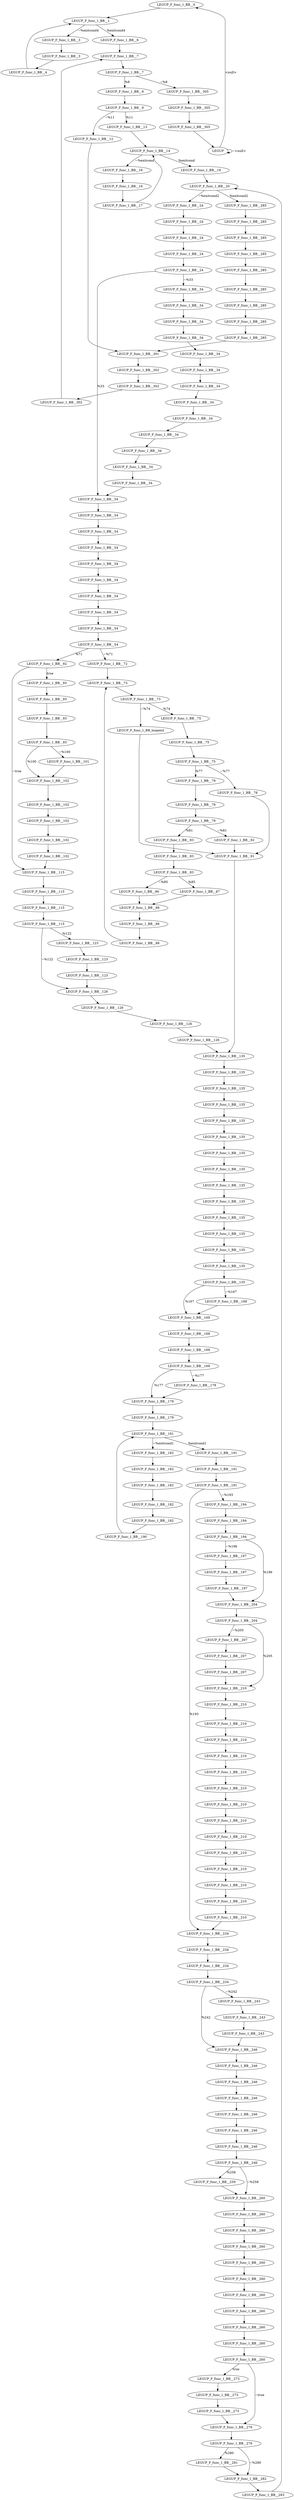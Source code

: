 digraph {
Node0x40ea160[label="LEGUP_F_func_1_BB__0"];
Node0x40e9fc0[label="LEGUP"];
Node0x40e9fc0 -> Node0x40ea160[label="<null>"];
Node0x40e9fc0 -> Node0x40e9fc0[label="~<null>"];
Node0x40ea230[label="LEGUP_F_func_1_BB__1"];
Node0x40ea160 -> Node0x40ea230;
Node0x40ea570[label="LEGUP_F_func_1_BB__6"];
Node0x40ea230 -> Node0x40ea570[label="%exitcond4"];
Node0x40ea300[label="LEGUP_F_func_1_BB__3"];
Node0x40ea230 -> Node0x40ea300[label="~%exitcond4"];
Node0x40ea3d0[label="LEGUP_F_func_1_BB__3"];
Node0x40ea300 -> Node0x40ea3d0;
Node0x40ea4a0[label="LEGUP_F_func_1_BB__4"];
Node0x40ea3d0 -> Node0x40ea4a0;
Node0x40ea4a0 -> Node0x40ea230;
Node0x40ea640[label="LEGUP_F_func_1_BB__7"];
Node0x40ea570 -> Node0x40ea640;
Node0x40ea710[label="LEGUP_F_func_1_BB__7"];
Node0x40ea640 -> Node0x40ea710;
Node0x40ea7e0[label="LEGUP_F_func_1_BB__9"];
Node0x40ea710 -> Node0x40ea7e0[label="%8"];
Node0x40f5220[label="LEGUP_F_func_1_BB__305"];
Node0x40ea710 -> Node0x40f5220[label="~%8"];
Node0x40ea8b0[label="LEGUP_F_func_1_BB__9"];
Node0x40ea7e0 -> Node0x40ea8b0;
Node0x40eaa50[label="LEGUP_F_func_1_BB__13"];
Node0x40ea8b0 -> Node0x40eaa50[label="%11"];
Node0x40ea980[label="LEGUP_F_func_1_BB__12"];
Node0x40ea8b0 -> Node0x40ea980[label="~%11"];
Node0x40f4de0[label="LEGUP_F_func_1_BB__301"];
Node0x40ea980 -> Node0x40f4de0;
Node0x40eab20[label="LEGUP_F_func_1_BB__14"];
Node0x40eaa50 -> Node0x40eab20;
Node0x40eae60[label="LEGUP_F_func_1_BB__19"];
Node0x40eab20 -> Node0x40eae60[label="%exitcond"];
Node0x40eabf0[label="LEGUP_F_func_1_BB__16"];
Node0x40eab20 -> Node0x40eabf0[label="~%exitcond"];
Node0x40eacc0[label="LEGUP_F_func_1_BB__16"];
Node0x40eabf0 -> Node0x40eacc0;
Node0x40ead90[label="LEGUP_F_func_1_BB__17"];
Node0x40eacc0 -> Node0x40ead90;
Node0x40ead90 -> Node0x40eab20;
Node0x40eaf30[label="LEGUP_F_func_1_BB__20"];
Node0x40eae60 -> Node0x40eaf30;
Node0x40f4450[label="LEGUP_F_func_1_BB__285"];
Node0x40eaf30 -> Node0x40f4450[label="%exitcond2"];
Node0x40eb000[label="LEGUP_F_func_1_BB__24"];
Node0x40eaf30 -> Node0x40eb000[label="~%exitcond2"];
Node0x40eb0d0[label="LEGUP_F_func_1_BB__24"];
Node0x40eb000 -> Node0x40eb0d0;
Node0x40eb1a0[label="LEGUP_F_func_1_BB__24"];
Node0x40eb0d0 -> Node0x40eb1a0;
Node0x40eb270[label="LEGUP_F_func_1_BB__24"];
Node0x40eb1a0 -> Node0x40eb270;
Node0x40eb340[label="LEGUP_F_func_1_BB__24"];
Node0x40eb270 -> Node0x40eb340;
Node0x40ebea0[label="LEGUP_F_func_1_BB__54"];
Node0x40eb340 -> Node0x40ebea0[label="%33"];
Node0x40eb410[label="LEGUP_F_func_1_BB__34"];
Node0x40eb340 -> Node0x40eb410[label="~%33"];
Node0x40eb4e0[label="LEGUP_F_func_1_BB__34"];
Node0x40eb410 -> Node0x40eb4e0;
Node0x40eb5b0[label="LEGUP_F_func_1_BB__34"];
Node0x40eb4e0 -> Node0x40eb5b0;
Node0x40eb680[label="LEGUP_F_func_1_BB__34"];
Node0x40eb5b0 -> Node0x40eb680;
Node0x40eb750[label="LEGUP_F_func_1_BB__34"];
Node0x40eb680 -> Node0x40eb750;
Node0x40eb820[label="LEGUP_F_func_1_BB__34"];
Node0x40eb750 -> Node0x40eb820;
Node0x40eb8f0[label="LEGUP_F_func_1_BB__34"];
Node0x40eb820 -> Node0x40eb8f0;
Node0x40eb9c0[label="LEGUP_F_func_1_BB__34"];
Node0x40eb8f0 -> Node0x40eb9c0;
Node0x40eba90[label="LEGUP_F_func_1_BB__34"];
Node0x40eb9c0 -> Node0x40eba90;
Node0x40ebb60[label="LEGUP_F_func_1_BB__34"];
Node0x40eba90 -> Node0x40ebb60;
Node0x40ebc30[label="LEGUP_F_func_1_BB__34"];
Node0x40ebb60 -> Node0x40ebc30;
Node0x40ebd00[label="LEGUP_F_func_1_BB__34"];
Node0x40ebc30 -> Node0x40ebd00;
Node0x40ebdd0[label="LEGUP_F_func_1_BB__34"];
Node0x40ebd00 -> Node0x40ebdd0;
Node0x40ebdd0 -> Node0x40ebea0;
Node0x40ebf70[label="LEGUP_F_func_1_BB__54"];
Node0x40ebea0 -> Node0x40ebf70;
Node0x40ec040[label="LEGUP_F_func_1_BB__54"];
Node0x40ebf70 -> Node0x40ec040;
Node0x40ec110[label="LEGUP_F_func_1_BB__54"];
Node0x40ec040 -> Node0x40ec110;
Node0x40ec1e0[label="LEGUP_F_func_1_BB__54"];
Node0x40ec110 -> Node0x40ec1e0;
Node0x40ec2b0[label="LEGUP_F_func_1_BB__54"];
Node0x40ec1e0 -> Node0x40ec2b0;
Node0x40ec380[label="LEGUP_F_func_1_BB__54"];
Node0x40ec2b0 -> Node0x40ec380;
Node0x40ec450[label="LEGUP_F_func_1_BB__54"];
Node0x40ec380 -> Node0x40ec450;
Node0x40ec520[label="LEGUP_F_func_1_BB__54"];
Node0x40ec450 -> Node0x40ec520;
Node0x40ec5f0[label="LEGUP_F_func_1_BB__54"];
Node0x40ec520 -> Node0x40ec5f0;
Node0x40ed7d0[label="LEGUP_F_func_1_BB__92"];
Node0x40ec5f0 -> Node0x40ed7d0[label="%71"];
Node0x40ec6c0[label="LEGUP_F_func_1_BB__72"];
Node0x40ec5f0 -> Node0x40ec6c0[label="~%71"];
Node0x40ec790[label="LEGUP_F_func_1_BB__73"];
Node0x40ec6c0 -> Node0x40ec790;
Node0x40ec860[label="LEGUP_F_func_1_BB__73"];
Node0x40ec790 -> Node0x40ec860;
Node0x40ec930[label="LEGUP_F_func_1_BB__75"];
Node0x40ec860 -> Node0x40ec930[label="%74"];
Node0x40ed630[label="LEGUP_F_func_1_BB_loopexit"];
Node0x40ec860 -> Node0x40ed630[label="~%74"];
Node0x40eca00[label="LEGUP_F_func_1_BB__75"];
Node0x40ec930 -> Node0x40eca00;
Node0x40ecad0[label="LEGUP_F_func_1_BB__75"];
Node0x40eca00 -> Node0x40ecad0;
Node0x40ecc70[label="LEGUP_F_func_1_BB__79"];
Node0x40ecad0 -> Node0x40ecc70[label="%77"];
Node0x40ecba0[label="LEGUP_F_func_1_BB__78"];
Node0x40ecad0 -> Node0x40ecba0[label="~%77"];
Node0x40ed700[label="LEGUP_F_func_1_BB__91"];
Node0x40ecba0 -> Node0x40ed700;
Node0x40ecd40[label="LEGUP_F_func_1_BB__79"];
Node0x40ecc70 -> Node0x40ecd40;
Node0x40ece10[label="LEGUP_F_func_1_BB__79"];
Node0x40ecd40 -> Node0x40ece10;
Node0x40ecfb0[label="LEGUP_F_func_1_BB__83"];
Node0x40ece10 -> Node0x40ecfb0[label="%81"];
Node0x40ecee0[label="LEGUP_F_func_1_BB__82"];
Node0x40ece10 -> Node0x40ecee0[label="~%81"];
Node0x40ecee0 -> Node0x40ed700;
Node0x40ed080[label="LEGUP_F_func_1_BB__83"];
Node0x40ecfb0 -> Node0x40ed080;
Node0x40ed150[label="LEGUP_F_func_1_BB__83"];
Node0x40ed080 -> Node0x40ed150;
Node0x40ed2f0[label="LEGUP_F_func_1_BB__87"];
Node0x40ed150 -> Node0x40ed2f0[label="%85"];
Node0x40ed220[label="LEGUP_F_func_1_BB__86"];
Node0x40ed150 -> Node0x40ed220[label="~%85"];
Node0x40ed3c0[label="LEGUP_F_func_1_BB__88"];
Node0x40ed220 -> Node0x40ed3c0;
Node0x40ed2f0 -> Node0x40ed3c0;
Node0x40ed490[label="LEGUP_F_func_1_BB__88"];
Node0x40ed3c0 -> Node0x40ed490;
Node0x40ed560[label="LEGUP_F_func_1_BB__88"];
Node0x40ed490 -> Node0x40ed560;
Node0x40ed560 -> Node0x40ec790;
Node0x40ed630 -> Node0x40ed700;
Node0x40ee9b0[label="LEGUP_F_func_1_BB__135"];
Node0x40ed700 -> Node0x40ee9b0;
Node0x40ed8a0[label="LEGUP_F_func_1_BB__93"];
Node0x40ed7d0 -> Node0x40ed8a0[label="true"];
Node0x40ee0c0[label="LEGUP_F_func_1_BB__115"];
Node0x40ed7d0 -> Node0x40ee0c0[label="~true"];
Node0x40ed970[label="LEGUP_F_func_1_BB__93"];
Node0x40ed8a0 -> Node0x40ed970;
Node0x40eda40[label="LEGUP_F_func_1_BB__93"];
Node0x40ed970 -> Node0x40eda40;
Node0x40edb10[label="LEGUP_F_func_1_BB__93"];
Node0x40eda40 -> Node0x40edb10;
Node0x40edcb0[label="LEGUP_F_func_1_BB__102"];
Node0x40edb10 -> Node0x40edcb0[label="%100"];
Node0x40edbe0[label="LEGUP_F_func_1_BB__101"];
Node0x40edb10 -> Node0x40edbe0[label="~%100"];
Node0x40edbe0 -> Node0x40edcb0;
Node0x40edd80[label="LEGUP_F_func_1_BB__102"];
Node0x40edcb0 -> Node0x40edd80;
Node0x40ede50[label="LEGUP_F_func_1_BB__102"];
Node0x40edd80 -> Node0x40ede50;
Node0x40edf20[label="LEGUP_F_func_1_BB__102"];
Node0x40ede50 -> Node0x40edf20;
Node0x40edff0[label="LEGUP_F_func_1_BB__102"];
Node0x40edf20 -> Node0x40edff0;
Node0x40edff0 -> Node0x40ee0c0;
Node0x40ee190[label="LEGUP_F_func_1_BB__115"];
Node0x40ee0c0 -> Node0x40ee190;
Node0x40ee260[label="LEGUP_F_func_1_BB__115"];
Node0x40ee190 -> Node0x40ee260;
Node0x40ee330[label="LEGUP_F_func_1_BB__115"];
Node0x40ee260 -> Node0x40ee330;
Node0x40ee400[label="LEGUP_F_func_1_BB__123"];
Node0x40ee330 -> Node0x40ee400[label="%122"];
Node0x40ee670[label="LEGUP_F_func_1_BB__126"];
Node0x40ee330 -> Node0x40ee670[label="~%122"];
Node0x40ee4d0[label="LEGUP_F_func_1_BB__123"];
Node0x40ee400 -> Node0x40ee4d0;
Node0x40ee5a0[label="LEGUP_F_func_1_BB__123"];
Node0x40ee4d0 -> Node0x40ee5a0;
Node0x40ee5a0 -> Node0x40ee670;
Node0x40ee740[label="LEGUP_F_func_1_BB__126"];
Node0x40ee670 -> Node0x40ee740;
Node0x40ee810[label="LEGUP_F_func_1_BB__126"];
Node0x40ee740 -> Node0x40ee810;
Node0x40ee8e0[label="LEGUP_F_func_1_BB__126"];
Node0x40ee810 -> Node0x40ee8e0;
Node0x40ee8e0 -> Node0x40ee9b0;
Node0x40eea80[label="LEGUP_F_func_1_BB__135"];
Node0x40ee9b0 -> Node0x40eea80;
Node0x40eeb50[label="LEGUP_F_func_1_BB__135"];
Node0x40eea80 -> Node0x40eeb50;
Node0x40eec20[label="LEGUP_F_func_1_BB__135"];
Node0x40eeb50 -> Node0x40eec20;
Node0x40eecf0[label="LEGUP_F_func_1_BB__135"];
Node0x40eec20 -> Node0x40eecf0;
Node0x40eedc0[label="LEGUP_F_func_1_BB__135"];
Node0x40eecf0 -> Node0x40eedc0;
Node0x40eee90[label="LEGUP_F_func_1_BB__135"];
Node0x40eedc0 -> Node0x40eee90;
Node0x40eef60[label="LEGUP_F_func_1_BB__135"];
Node0x40eee90 -> Node0x40eef60;
Node0x40ef030[label="LEGUP_F_func_1_BB__135"];
Node0x40eef60 -> Node0x40ef030;
Node0x40ef100[label="LEGUP_F_func_1_BB__135"];
Node0x40ef030 -> Node0x40ef100;
Node0x40ef1d0[label="LEGUP_F_func_1_BB__135"];
Node0x40ef100 -> Node0x40ef1d0;
Node0x40ef2a0[label="LEGUP_F_func_1_BB__135"];
Node0x40ef1d0 -> Node0x40ef2a0;
Node0x40ef370[label="LEGUP_F_func_1_BB__135"];
Node0x40ef2a0 -> Node0x40ef370;
Node0x40ef440[label="LEGUP_F_func_1_BB__135"];
Node0x40ef370 -> Node0x40ef440;
Node0x40ef510[label="LEGUP_F_func_1_BB__135"];
Node0x40ef440 -> Node0x40ef510;
Node0x40ef6b0[label="LEGUP_F_func_1_BB__169"];
Node0x40ef510 -> Node0x40ef6b0[label="%167"];
Node0x40ef5e0[label="LEGUP_F_func_1_BB__168"];
Node0x40ef510 -> Node0x40ef5e0[label="~%167"];
Node0x40ef5e0 -> Node0x40ef6b0;
Node0x40ef780[label="LEGUP_F_func_1_BB__169"];
Node0x40ef6b0 -> Node0x40ef780;
Node0x40ef850[label="LEGUP_F_func_1_BB__169"];
Node0x40ef780 -> Node0x40ef850;
Node0x40ef920[label="LEGUP_F_func_1_BB__169"];
Node0x40ef850 -> Node0x40ef920;
Node0x40efac0[label="LEGUP_F_func_1_BB__179"];
Node0x40ef920 -> Node0x40efac0[label="%177"];
Node0x40ef9f0[label="LEGUP_F_func_1_BB__178"];
Node0x40ef920 -> Node0x40ef9f0[label="~%177"];
Node0x40ef9f0 -> Node0x40efac0;
Node0x40efb90[label="LEGUP_F_func_1_BB__179"];
Node0x40efac0 -> Node0x40efb90;
Node0x40efc60[label="LEGUP_F_func_1_BB__181"];
Node0x40efb90 -> Node0x40efc60;
Node0x40f0210[label="LEGUP_F_func_1_BB__191"];
Node0x40efc60 -> Node0x40f0210[label="%exitcond1"];
Node0x40efd30[label="LEGUP_F_func_1_BB__182"];
Node0x40efc60 -> Node0x40efd30[label="~%exitcond1"];
Node0x40efe00[label="LEGUP_F_func_1_BB__182"];
Node0x40efd30 -> Node0x40efe00;
Node0x40efed0[label="LEGUP_F_func_1_BB__182"];
Node0x40efe00 -> Node0x40efed0;
Node0x40effa0[label="LEGUP_F_func_1_BB__182"];
Node0x40efed0 -> Node0x40effa0;
Node0x40f0070[label="LEGUP_F_func_1_BB__182"];
Node0x40effa0 -> Node0x40f0070;
Node0x40f0140[label="LEGUP_F_func_1_BB__190"];
Node0x40f0070 -> Node0x40f0140;
Node0x40f0140 -> Node0x40efc60;
Node0x40f02e0[label="LEGUP_F_func_1_BB__191"];
Node0x40f0210 -> Node0x40f02e0;
Node0x40f03b0[label="LEGUP_F_func_1_BB__191"];
Node0x40f02e0 -> Node0x40f03b0;
Node0x40f1f20[label="LEGUP_F_func_1_BB__234"];
Node0x40f03b0 -> Node0x40f1f20[label="%193"];
Node0x40f0480[label="LEGUP_F_func_1_BB__194"];
Node0x40f03b0 -> Node0x40f0480[label="~%193"];
Node0x40f0550[label="LEGUP_F_func_1_BB__194"];
Node0x40f0480 -> Node0x40f0550;
Node0x40f0620[label="LEGUP_F_func_1_BB__194"];
Node0x40f0550 -> Node0x40f0620;
Node0x40f09e0[label="LEGUP_F_func_1_BB__204"];
Node0x40f0620 -> Node0x40f09e0[label="%196"];
Node0x40f06f0[label="LEGUP_F_func_1_BB__197"];
Node0x40f0620 -> Node0x40f06f0[label="~%196"];
Node0x40f07c0[label="LEGUP_F_func_1_BB__197"];
Node0x40f06f0 -> Node0x40f07c0;
Node0x40f08d0[label="LEGUP_F_func_1_BB__197"];
Node0x40f07c0 -> Node0x40f08d0;
Node0x40f08d0 -> Node0x40f09e0;
Node0x40f0af0[label="LEGUP_F_func_1_BB__204"];
Node0x40f09e0 -> Node0x40f0af0;
Node0x40f0f30[label="LEGUP_F_func_1_BB__210"];
Node0x40f0af0 -> Node0x40f0f30[label="%205"];
Node0x40f0c00[label="LEGUP_F_func_1_BB__207"];
Node0x40f0af0 -> Node0x40f0c00[label="~%205"];
Node0x40f0d10[label="LEGUP_F_func_1_BB__207"];
Node0x40f0c00 -> Node0x40f0d10;
Node0x40f0e20[label="LEGUP_F_func_1_BB__207"];
Node0x40f0d10 -> Node0x40f0e20;
Node0x40f0e20 -> Node0x40f0f30;
Node0x40f1040[label="LEGUP_F_func_1_BB__210"];
Node0x40f0f30 -> Node0x40f1040;
Node0x40f1150[label="LEGUP_F_func_1_BB__210"];
Node0x40f1040 -> Node0x40f1150;
Node0x40f1260[label="LEGUP_F_func_1_BB__210"];
Node0x40f1150 -> Node0x40f1260;
Node0x40f1370[label="LEGUP_F_func_1_BB__210"];
Node0x40f1260 -> Node0x40f1370;
Node0x40f1480[label="LEGUP_F_func_1_BB__210"];
Node0x40f1370 -> Node0x40f1480;
Node0x40f1590[label="LEGUP_F_func_1_BB__210"];
Node0x40f1480 -> Node0x40f1590;
Node0x40f16a0[label="LEGUP_F_func_1_BB__210"];
Node0x40f1590 -> Node0x40f16a0;
Node0x40f17b0[label="LEGUP_F_func_1_BB__210"];
Node0x40f16a0 -> Node0x40f17b0;
Node0x40f18c0[label="LEGUP_F_func_1_BB__210"];
Node0x40f17b0 -> Node0x40f18c0;
Node0x40f19d0[label="LEGUP_F_func_1_BB__210"];
Node0x40f18c0 -> Node0x40f19d0;
Node0x40f1ae0[label="LEGUP_F_func_1_BB__210"];
Node0x40f19d0 -> Node0x40f1ae0;
Node0x40f1bf0[label="LEGUP_F_func_1_BB__210"];
Node0x40f1ae0 -> Node0x40f1bf0;
Node0x40f1d00[label="LEGUP_F_func_1_BB__210"];
Node0x40f1bf0 -> Node0x40f1d00;
Node0x40f1e10[label="LEGUP_F_func_1_BB__210"];
Node0x40f1d00 -> Node0x40f1e10;
Node0x40f1e10 -> Node0x40f1f20;
Node0x40f2030[label="LEGUP_F_func_1_BB__234"];
Node0x40f1f20 -> Node0x40f2030;
Node0x40f2140[label="LEGUP_F_func_1_BB__234"];
Node0x40f2030 -> Node0x40f2140;
Node0x40f2250[label="LEGUP_F_func_1_BB__234"];
Node0x40f2140 -> Node0x40f2250;
Node0x40f2690[label="LEGUP_F_func_1_BB__246"];
Node0x40f2250 -> Node0x40f2690[label="%242"];
Node0x40f2360[label="LEGUP_F_func_1_BB__243"];
Node0x40f2250 -> Node0x40f2360[label="~%242"];
Node0x40f2470[label="LEGUP_F_func_1_BB__243"];
Node0x40f2360 -> Node0x40f2470;
Node0x40f2580[label="LEGUP_F_func_1_BB__243"];
Node0x40f2470 -> Node0x40f2580;
Node0x40f2580 -> Node0x40f2690;
Node0x40f27a0[label="LEGUP_F_func_1_BB__246"];
Node0x40f2690 -> Node0x40f27a0;
Node0x40f28b0[label="LEGUP_F_func_1_BB__246"];
Node0x40f27a0 -> Node0x40f28b0;
Node0x40f29c0[label="LEGUP_F_func_1_BB__246"];
Node0x40f28b0 -> Node0x40f29c0;
Node0x40f2ad0[label="LEGUP_F_func_1_BB__246"];
Node0x40f29c0 -> Node0x40f2ad0;
Node0x40f2be0[label="LEGUP_F_func_1_BB__246"];
Node0x40f2ad0 -> Node0x40f2be0;
Node0x40f2cf0[label="LEGUP_F_func_1_BB__246"];
Node0x40f2be0 -> Node0x40f2cf0;
Node0x40f2e00[label="LEGUP_F_func_1_BB__246"];
Node0x40f2cf0 -> Node0x40f2e00;
Node0x40f2f10[label="LEGUP_F_func_1_BB__259"];
Node0x40f2e00 -> Node0x40f2f10[label="%258"];
Node0x40f3020[label="LEGUP_F_func_1_BB__260"];
Node0x40f2e00 -> Node0x40f3020[label="~%258"];
Node0x40f2f10 -> Node0x40f3020;
Node0x40f3130[label="LEGUP_F_func_1_BB__260"];
Node0x40f3020 -> Node0x40f3130;
Node0x40f3240[label="LEGUP_F_func_1_BB__260"];
Node0x40f3130 -> Node0x40f3240;
Node0x40f3350[label="LEGUP_F_func_1_BB__260"];
Node0x40f3240 -> Node0x40f3350;
Node0x40f3460[label="LEGUP_F_func_1_BB__260"];
Node0x40f3350 -> Node0x40f3460;
Node0x40f3570[label="LEGUP_F_func_1_BB__260"];
Node0x40f3460 -> Node0x40f3570;
Node0x40f3680[label="LEGUP_F_func_1_BB__260"];
Node0x40f3570 -> Node0x40f3680;
Node0x40f3790[label="LEGUP_F_func_1_BB__260"];
Node0x40f3680 -> Node0x40f3790;
Node0x40f38a0[label="LEGUP_F_func_1_BB__260"];
Node0x40f3790 -> Node0x40f38a0;
Node0x40f39b0[label="LEGUP_F_func_1_BB__260"];
Node0x40f38a0 -> Node0x40f39b0;
Node0x40f3ac0[label="LEGUP_F_func_1_BB__260"];
Node0x40f39b0 -> Node0x40f3ac0;
Node0x40f3bd0[label="LEGUP_F_func_1_BB__273"];
Node0x40f3ac0 -> Node0x40f3bd0[label="true"];
Node0x40f3f00[label="LEGUP_F_func_1_BB__276"];
Node0x40f3ac0 -> Node0x40f3f00[label="~true"];
Node0x40f3ce0[label="LEGUP_F_func_1_BB__273"];
Node0x40f3bd0 -> Node0x40f3ce0;
Node0x40f3df0[label="LEGUP_F_func_1_BB__273"];
Node0x40f3ce0 -> Node0x40f3df0;
Node0x40f3df0 -> Node0x40f3f00;
Node0x40f4010[label="LEGUP_F_func_1_BB__276"];
Node0x40f3f00 -> Node0x40f4010;
Node0x40f4120[label="LEGUP_F_func_1_BB__281"];
Node0x40f4010 -> Node0x40f4120[label="%280"];
Node0x40f4230[label="LEGUP_F_func_1_BB__282"];
Node0x40f4010 -> Node0x40f4230[label="~%280"];
Node0x40f4120 -> Node0x40f4230;
Node0x40f4340[label="LEGUP_F_func_1_BB__283"];
Node0x40f4230 -> Node0x40f4340;
Node0x40f4340 -> Node0x40eaf30;
Node0x40f4560[label="LEGUP_F_func_1_BB__285"];
Node0x40f4450 -> Node0x40f4560;
Node0x40f4670[label="LEGUP_F_func_1_BB__285"];
Node0x40f4560 -> Node0x40f4670;
Node0x40f4780[label="LEGUP_F_func_1_BB__285"];
Node0x40f4670 -> Node0x40f4780;
Node0x40f4890[label="LEGUP_F_func_1_BB__285"];
Node0x40f4780 -> Node0x40f4890;
Node0x40f49a0[label="LEGUP_F_func_1_BB__285"];
Node0x40f4890 -> Node0x40f49a0;
Node0x40f4ab0[label="LEGUP_F_func_1_BB__285"];
Node0x40f49a0 -> Node0x40f4ab0;
Node0x40f4bc0[label="LEGUP_F_func_1_BB__285"];
Node0x40f4ab0 -> Node0x40f4bc0;
Node0x40f4cd0[label="LEGUP_F_func_1_BB__285"];
Node0x40f4bc0 -> Node0x40f4cd0;
Node0x40f4cd0 -> Node0x40f4de0;
Node0x40f4ef0[label="LEGUP_F_func_1_BB__302"];
Node0x40f4de0 -> Node0x40f4ef0;
Node0x40f5000[label="LEGUP_F_func_1_BB__302"];
Node0x40f4ef0 -> Node0x40f5000;
Node0x40f5110[label="LEGUP_F_func_1_BB__302"];
Node0x40f5000 -> Node0x40f5110;
Node0x40f5110 -> Node0x40ea640;
Node0x40f5330[label="LEGUP_F_func_1_BB__305"];
Node0x40f5220 -> Node0x40f5330;
Node0x40f5440[label="LEGUP_F_func_1_BB__305"];
Node0x40f5330 -> Node0x40f5440;
Node0x40f5440 -> Node0x40e9fc0;
}
